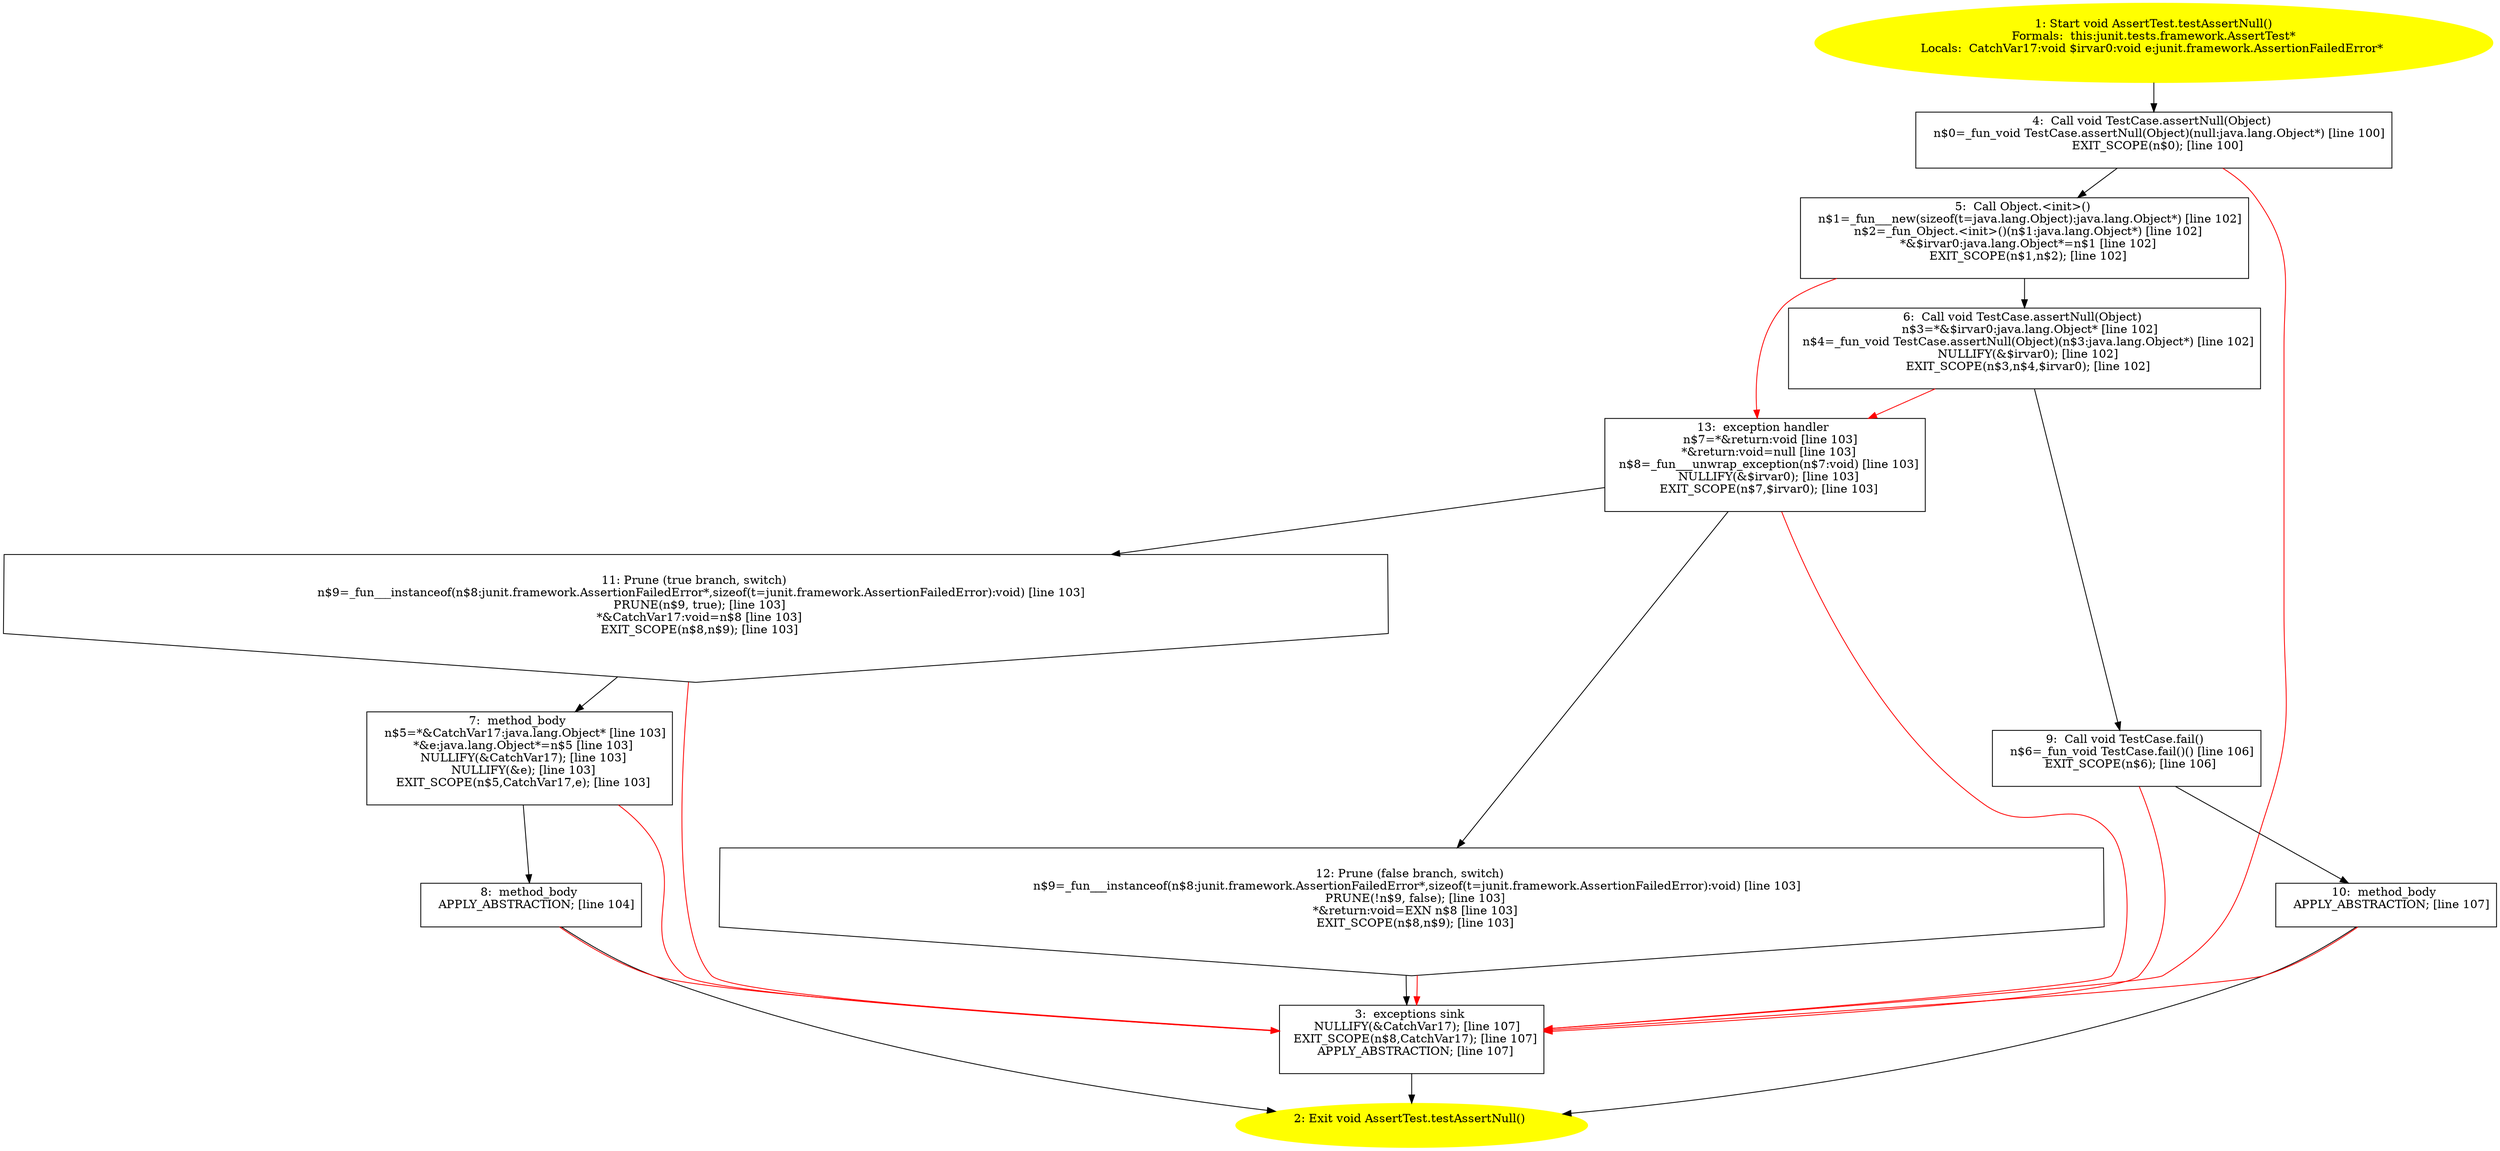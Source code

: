 /* @generated */
digraph cfg {
"junit.tests.framework.AssertTest.testAssertNull():void.f5402e45d8aa9e5beeaf74c5e3f703e6_1" [label="1: Start void AssertTest.testAssertNull()\nFormals:  this:junit.tests.framework.AssertTest*\nLocals:  CatchVar17:void $irvar0:void e:junit.framework.AssertionFailedError* \n  " color=yellow style=filled]
	

	 "junit.tests.framework.AssertTest.testAssertNull():void.f5402e45d8aa9e5beeaf74c5e3f703e6_1" -> "junit.tests.framework.AssertTest.testAssertNull():void.f5402e45d8aa9e5beeaf74c5e3f703e6_4" ;
"junit.tests.framework.AssertTest.testAssertNull():void.f5402e45d8aa9e5beeaf74c5e3f703e6_2" [label="2: Exit void AssertTest.testAssertNull() \n  " color=yellow style=filled]
	

"junit.tests.framework.AssertTest.testAssertNull():void.f5402e45d8aa9e5beeaf74c5e3f703e6_3" [label="3:  exceptions sink \n   NULLIFY(&CatchVar17); [line 107]\n  EXIT_SCOPE(n$8,CatchVar17); [line 107]\n  APPLY_ABSTRACTION; [line 107]\n " shape="box"]
	

	 "junit.tests.framework.AssertTest.testAssertNull():void.f5402e45d8aa9e5beeaf74c5e3f703e6_3" -> "junit.tests.framework.AssertTest.testAssertNull():void.f5402e45d8aa9e5beeaf74c5e3f703e6_2" ;
"junit.tests.framework.AssertTest.testAssertNull():void.f5402e45d8aa9e5beeaf74c5e3f703e6_4" [label="4:  Call void TestCase.assertNull(Object) \n   n$0=_fun_void TestCase.assertNull(Object)(null:java.lang.Object*) [line 100]\n  EXIT_SCOPE(n$0); [line 100]\n " shape="box"]
	

	 "junit.tests.framework.AssertTest.testAssertNull():void.f5402e45d8aa9e5beeaf74c5e3f703e6_4" -> "junit.tests.framework.AssertTest.testAssertNull():void.f5402e45d8aa9e5beeaf74c5e3f703e6_5" ;
	 "junit.tests.framework.AssertTest.testAssertNull():void.f5402e45d8aa9e5beeaf74c5e3f703e6_4" -> "junit.tests.framework.AssertTest.testAssertNull():void.f5402e45d8aa9e5beeaf74c5e3f703e6_3" [color="red" ];
"junit.tests.framework.AssertTest.testAssertNull():void.f5402e45d8aa9e5beeaf74c5e3f703e6_5" [label="5:  Call Object.<init>() \n   n$1=_fun___new(sizeof(t=java.lang.Object):java.lang.Object*) [line 102]\n  n$2=_fun_Object.<init>()(n$1:java.lang.Object*) [line 102]\n  *&$irvar0:java.lang.Object*=n$1 [line 102]\n  EXIT_SCOPE(n$1,n$2); [line 102]\n " shape="box"]
	

	 "junit.tests.framework.AssertTest.testAssertNull():void.f5402e45d8aa9e5beeaf74c5e3f703e6_5" -> "junit.tests.framework.AssertTest.testAssertNull():void.f5402e45d8aa9e5beeaf74c5e3f703e6_6" ;
	 "junit.tests.framework.AssertTest.testAssertNull():void.f5402e45d8aa9e5beeaf74c5e3f703e6_5" -> "junit.tests.framework.AssertTest.testAssertNull():void.f5402e45d8aa9e5beeaf74c5e3f703e6_13" [color="red" ];
"junit.tests.framework.AssertTest.testAssertNull():void.f5402e45d8aa9e5beeaf74c5e3f703e6_6" [label="6:  Call void TestCase.assertNull(Object) \n   n$3=*&$irvar0:java.lang.Object* [line 102]\n  n$4=_fun_void TestCase.assertNull(Object)(n$3:java.lang.Object*) [line 102]\n  NULLIFY(&$irvar0); [line 102]\n  EXIT_SCOPE(n$3,n$4,$irvar0); [line 102]\n " shape="box"]
	

	 "junit.tests.framework.AssertTest.testAssertNull():void.f5402e45d8aa9e5beeaf74c5e3f703e6_6" -> "junit.tests.framework.AssertTest.testAssertNull():void.f5402e45d8aa9e5beeaf74c5e3f703e6_9" ;
	 "junit.tests.framework.AssertTest.testAssertNull():void.f5402e45d8aa9e5beeaf74c5e3f703e6_6" -> "junit.tests.framework.AssertTest.testAssertNull():void.f5402e45d8aa9e5beeaf74c5e3f703e6_13" [color="red" ];
"junit.tests.framework.AssertTest.testAssertNull():void.f5402e45d8aa9e5beeaf74c5e3f703e6_7" [label="7:  method_body \n   n$5=*&CatchVar17:java.lang.Object* [line 103]\n  *&e:java.lang.Object*=n$5 [line 103]\n  NULLIFY(&CatchVar17); [line 103]\n  NULLIFY(&e); [line 103]\n  EXIT_SCOPE(n$5,CatchVar17,e); [line 103]\n " shape="box"]
	

	 "junit.tests.framework.AssertTest.testAssertNull():void.f5402e45d8aa9e5beeaf74c5e3f703e6_7" -> "junit.tests.framework.AssertTest.testAssertNull():void.f5402e45d8aa9e5beeaf74c5e3f703e6_8" ;
	 "junit.tests.framework.AssertTest.testAssertNull():void.f5402e45d8aa9e5beeaf74c5e3f703e6_7" -> "junit.tests.framework.AssertTest.testAssertNull():void.f5402e45d8aa9e5beeaf74c5e3f703e6_3" [color="red" ];
"junit.tests.framework.AssertTest.testAssertNull():void.f5402e45d8aa9e5beeaf74c5e3f703e6_8" [label="8:  method_body \n   APPLY_ABSTRACTION; [line 104]\n " shape="box"]
	

	 "junit.tests.framework.AssertTest.testAssertNull():void.f5402e45d8aa9e5beeaf74c5e3f703e6_8" -> "junit.tests.framework.AssertTest.testAssertNull():void.f5402e45d8aa9e5beeaf74c5e3f703e6_2" ;
	 "junit.tests.framework.AssertTest.testAssertNull():void.f5402e45d8aa9e5beeaf74c5e3f703e6_8" -> "junit.tests.framework.AssertTest.testAssertNull():void.f5402e45d8aa9e5beeaf74c5e3f703e6_3" [color="red" ];
"junit.tests.framework.AssertTest.testAssertNull():void.f5402e45d8aa9e5beeaf74c5e3f703e6_9" [label="9:  Call void TestCase.fail() \n   n$6=_fun_void TestCase.fail()() [line 106]\n  EXIT_SCOPE(n$6); [line 106]\n " shape="box"]
	

	 "junit.tests.framework.AssertTest.testAssertNull():void.f5402e45d8aa9e5beeaf74c5e3f703e6_9" -> "junit.tests.framework.AssertTest.testAssertNull():void.f5402e45d8aa9e5beeaf74c5e3f703e6_10" ;
	 "junit.tests.framework.AssertTest.testAssertNull():void.f5402e45d8aa9e5beeaf74c5e3f703e6_9" -> "junit.tests.framework.AssertTest.testAssertNull():void.f5402e45d8aa9e5beeaf74c5e3f703e6_3" [color="red" ];
"junit.tests.framework.AssertTest.testAssertNull():void.f5402e45d8aa9e5beeaf74c5e3f703e6_10" [label="10:  method_body \n   APPLY_ABSTRACTION; [line 107]\n " shape="box"]
	

	 "junit.tests.framework.AssertTest.testAssertNull():void.f5402e45d8aa9e5beeaf74c5e3f703e6_10" -> "junit.tests.framework.AssertTest.testAssertNull():void.f5402e45d8aa9e5beeaf74c5e3f703e6_2" ;
	 "junit.tests.framework.AssertTest.testAssertNull():void.f5402e45d8aa9e5beeaf74c5e3f703e6_10" -> "junit.tests.framework.AssertTest.testAssertNull():void.f5402e45d8aa9e5beeaf74c5e3f703e6_3" [color="red" ];
"junit.tests.framework.AssertTest.testAssertNull():void.f5402e45d8aa9e5beeaf74c5e3f703e6_11" [label="11: Prune (true branch, switch) \n   n$9=_fun___instanceof(n$8:junit.framework.AssertionFailedError*,sizeof(t=junit.framework.AssertionFailedError):void) [line 103]\n  PRUNE(n$9, true); [line 103]\n  *&CatchVar17:void=n$8 [line 103]\n  EXIT_SCOPE(n$8,n$9); [line 103]\n " shape="invhouse"]
	

	 "junit.tests.framework.AssertTest.testAssertNull():void.f5402e45d8aa9e5beeaf74c5e3f703e6_11" -> "junit.tests.framework.AssertTest.testAssertNull():void.f5402e45d8aa9e5beeaf74c5e3f703e6_7" ;
	 "junit.tests.framework.AssertTest.testAssertNull():void.f5402e45d8aa9e5beeaf74c5e3f703e6_11" -> "junit.tests.framework.AssertTest.testAssertNull():void.f5402e45d8aa9e5beeaf74c5e3f703e6_3" [color="red" ];
"junit.tests.framework.AssertTest.testAssertNull():void.f5402e45d8aa9e5beeaf74c5e3f703e6_12" [label="12: Prune (false branch, switch) \n   n$9=_fun___instanceof(n$8:junit.framework.AssertionFailedError*,sizeof(t=junit.framework.AssertionFailedError):void) [line 103]\n  PRUNE(!n$9, false); [line 103]\n  *&return:void=EXN n$8 [line 103]\n  EXIT_SCOPE(n$8,n$9); [line 103]\n " shape="invhouse"]
	

	 "junit.tests.framework.AssertTest.testAssertNull():void.f5402e45d8aa9e5beeaf74c5e3f703e6_12" -> "junit.tests.framework.AssertTest.testAssertNull():void.f5402e45d8aa9e5beeaf74c5e3f703e6_3" ;
	 "junit.tests.framework.AssertTest.testAssertNull():void.f5402e45d8aa9e5beeaf74c5e3f703e6_12" -> "junit.tests.framework.AssertTest.testAssertNull():void.f5402e45d8aa9e5beeaf74c5e3f703e6_3" [color="red" ];
"junit.tests.framework.AssertTest.testAssertNull():void.f5402e45d8aa9e5beeaf74c5e3f703e6_13" [label="13:  exception handler \n   n$7=*&return:void [line 103]\n  *&return:void=null [line 103]\n  n$8=_fun___unwrap_exception(n$7:void) [line 103]\n  NULLIFY(&$irvar0); [line 103]\n  EXIT_SCOPE(n$7,$irvar0); [line 103]\n " shape="box"]
	

	 "junit.tests.framework.AssertTest.testAssertNull():void.f5402e45d8aa9e5beeaf74c5e3f703e6_13" -> "junit.tests.framework.AssertTest.testAssertNull():void.f5402e45d8aa9e5beeaf74c5e3f703e6_11" ;
	 "junit.tests.framework.AssertTest.testAssertNull():void.f5402e45d8aa9e5beeaf74c5e3f703e6_13" -> "junit.tests.framework.AssertTest.testAssertNull():void.f5402e45d8aa9e5beeaf74c5e3f703e6_12" ;
	 "junit.tests.framework.AssertTest.testAssertNull():void.f5402e45d8aa9e5beeaf74c5e3f703e6_13" -> "junit.tests.framework.AssertTest.testAssertNull():void.f5402e45d8aa9e5beeaf74c5e3f703e6_3" [color="red" ];
}
